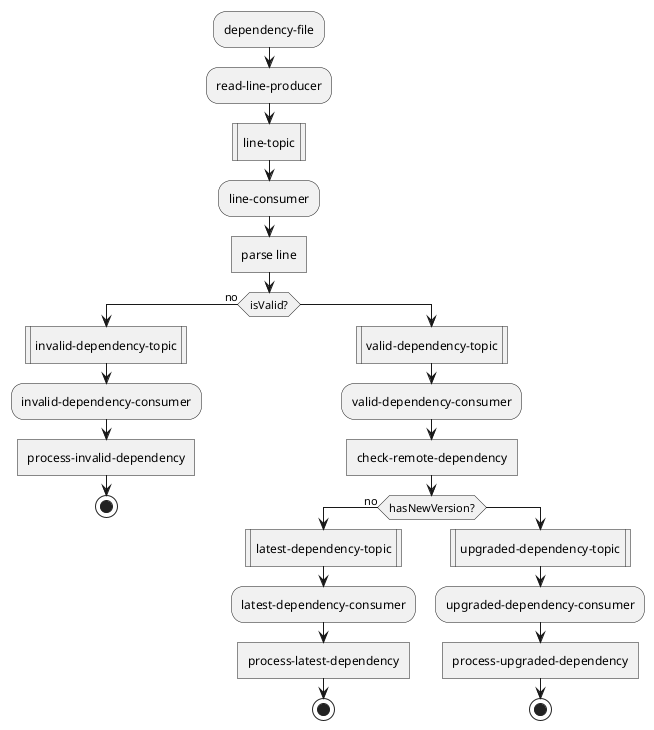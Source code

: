 @startuml
:dependency-file;
:read-line-producer;
:line-topic|
:line-consumer;
:parse line]
if (isValid?) equals (no) then
  :invalid-dependency-topic|
  :invalid-dependency-consumer;
  :process-invalid-dependency]
  stop
else
  :valid-dependency-topic|
  :valid-dependency-consumer;
  :check-remote-dependency]
  if (hasNewVersion?) equals (no) then
    :latest-dependency-topic|
    :latest-dependency-consumer;
    :process-latest-dependency]
    stop
  else
    :upgraded-dependency-topic|
    :upgraded-dependency-consumer;
    :process-upgraded-dependency]
    stop
  endif  
  
endif



@enduml
